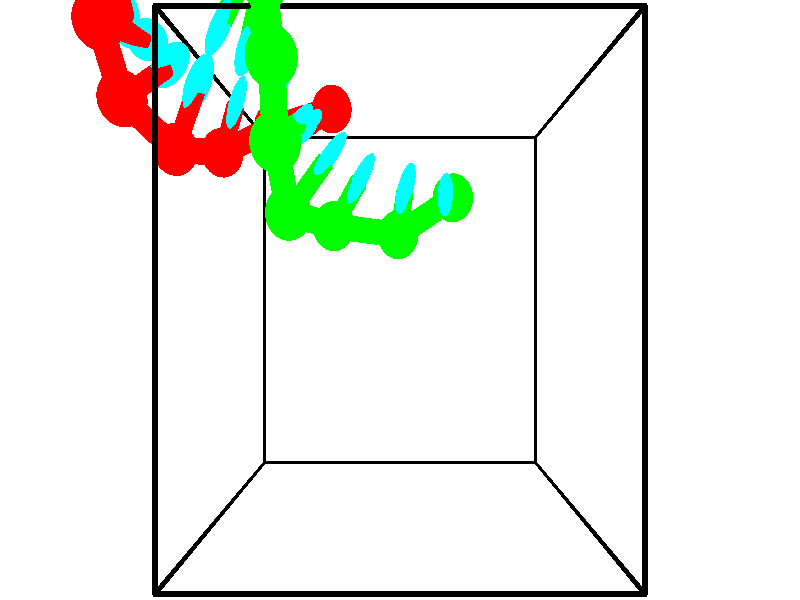 // switches for output
#declare DRAW_BASES = 1; // possible values are 0, 1; only relevant for DNA ribbons
#declare DRAW_BASES_TYPE = 3; // possible values are 1, 2, 3; only relevant for DNA ribbons
#declare DRAW_FOG = 0; // set to 1 to enable fog

#include "colors.inc"

#include "transforms.inc"
background { rgb <1, 1, 1>}

#default {
   normal{
       ripples 0.25
       frequency 0.20
       turbulence 0.2
       lambda 5
   }
	finish {
		phong 0.1
		phong_size 40.
	}
}

// original window dimensions: 1024x640


// camera settings

camera {
	sky <-0, 1, 0>
	up <-0, 1, 0>
	right 1.6 * <1, 0, 0>
	location <2.5, 2.5, 11.1562>
	look_at <2.5, 2.5, 2.5>
	direction <0, 0, -8.6562>
	angle 67.0682
}


# declare cpy_camera_pos = <2.5, 2.5, 11.1562>;
# if (DRAW_FOG = 1)
fog {
	fog_type 2
	up vnormalize(cpy_camera_pos)
	color rgbt<1,1,1,0.3>
	distance 1e-5
	fog_alt 3e-3
	fog_offset 4
}
# end


// LIGHTS

# declare lum = 6;
global_settings {
	ambient_light rgb lum * <0.05, 0.05, 0.05>
	max_trace_level 15
}# declare cpy_direct_light_amount = 0.25;
light_source
{	1000 * <-1, -1, 1>,
	rgb lum * cpy_direct_light_amount
	parallel
}

light_source
{	1000 * <1, 1, -1>,
	rgb lum * cpy_direct_light_amount
	parallel
}

// strand 0

// nucleotide -1

// particle -1
sphere {
	<-0.608390, 6.134962, 4.026947> 0.250000
	pigment { color rgbt <1,0,0,0> }
	no_shadow
}
cylinder {
	<-0.839279, 5.809334, 4.001320>,  <-0.977813, 5.613957, 3.985944>, 0.100000
	pigment { color rgbt <1,0,0,0> }
	no_shadow
}
cylinder {
	<-0.839279, 5.809334, 4.001320>,  <-0.608390, 6.134962, 4.026947>, 0.100000
	pigment { color rgbt <1,0,0,0> }
	no_shadow
}

// particle -1
sphere {
	<-0.839279, 5.809334, 4.001320> 0.100000
	pigment { color rgbt <1,0,0,0> }
	no_shadow
}
sphere {
	0, 1
	scale<0.080000,0.200000,0.300000>
	matrix <0.804748, -0.580413, 0.124503,
		-0.138539, 0.020309, 0.990149,
		-0.577224, -0.814069, -0.064067,
		-1.012446, 5.565113, 3.982100>
	pigment { color rgbt <0,1,1,0> }
	no_shadow
}
cylinder {
	<-0.611544, 5.556017, 4.669508>,  <-0.608390, 6.134962, 4.026947>, 0.130000
	pigment { color rgbt <1,0,0,0> }
	no_shadow
}

// nucleotide -1

// particle -1
sphere {
	<-0.611544, 5.556017, 4.669508> 0.250000
	pigment { color rgbt <1,0,0,0> }
	no_shadow
}
cylinder {
	<-0.671005, 5.371788, 4.319473>,  <-0.706682, 5.261250, 4.109453>, 0.100000
	pigment { color rgbt <1,0,0,0> }
	no_shadow
}
cylinder {
	<-0.671005, 5.371788, 4.319473>,  <-0.611544, 5.556017, 4.669508>, 0.100000
	pigment { color rgbt <1,0,0,0> }
	no_shadow
}

// particle -1
sphere {
	<-0.671005, 5.371788, 4.319473> 0.100000
	pigment { color rgbt <1,0,0,0> }
	no_shadow
}
sphere {
	0, 1
	scale<0.080000,0.200000,0.300000>
	matrix <0.872512, -0.477582, 0.103143,
		-0.465429, -0.748190, 0.472850,
		-0.148654, -0.460574, -0.875085,
		-0.715601, 5.233616, 4.056948>
	pigment { color rgbt <0,1,1,0> }
	no_shadow
}
cylinder {
	<-0.649433, 4.928776, 4.851076>,  <-0.611544, 5.556017, 4.669508>, 0.130000
	pigment { color rgbt <1,0,0,0> }
	no_shadow
}

// nucleotide -1

// particle -1
sphere {
	<-0.649433, 4.928776, 4.851076> 0.250000
	pigment { color rgbt <1,0,0,0> }
	no_shadow
}
cylinder {
	<-0.510063, 4.967751, 4.478172>,  <-0.426441, 4.991135, 4.254430>, 0.100000
	pigment { color rgbt <1,0,0,0> }
	no_shadow
}
cylinder {
	<-0.510063, 4.967751, 4.478172>,  <-0.649433, 4.928776, 4.851076>, 0.100000
	pigment { color rgbt <1,0,0,0> }
	no_shadow
}

// particle -1
sphere {
	<-0.510063, 4.967751, 4.478172> 0.100000
	pigment { color rgbt <1,0,0,0> }
	no_shadow
}
sphere {
	0, 1
	scale<0.080000,0.200000,0.300000>
	matrix <0.834314, -0.485552, 0.261072,
		-0.427223, -0.868761, -0.250471,
		0.348425, 0.097436, -0.932259,
		-0.405536, 4.996981, 4.198495>
	pigment { color rgbt <0,1,1,0> }
	no_shadow
}
cylinder {
	<-0.485012, 4.304443, 4.667150>,  <-0.649433, 4.928776, 4.851076>, 0.130000
	pigment { color rgbt <1,0,0,0> }
	no_shadow
}

// nucleotide -1

// particle -1
sphere {
	<-0.485012, 4.304443, 4.667150> 0.250000
	pigment { color rgbt <1,0,0,0> }
	no_shadow
}
cylinder {
	<-0.283142, 4.553825, 4.428284>,  <-0.162020, 4.703454, 4.284964>, 0.100000
	pigment { color rgbt <1,0,0,0> }
	no_shadow
}
cylinder {
	<-0.283142, 4.553825, 4.428284>,  <-0.485012, 4.304443, 4.667150>, 0.100000
	pigment { color rgbt <1,0,0,0> }
	no_shadow
}

// particle -1
sphere {
	<-0.283142, 4.553825, 4.428284> 0.100000
	pigment { color rgbt <1,0,0,0> }
	no_shadow
}
sphere {
	0, 1
	scale<0.080000,0.200000,0.300000>
	matrix <0.858188, -0.437536, 0.268469,
		-0.093903, -0.647970, -0.755855,
		0.504674, 0.623456, -0.597166,
		-0.131740, 4.740862, 4.249134>
	pigment { color rgbt <0,1,1,0> }
	no_shadow
}
cylinder {
	<-0.113182, 3.957073, 4.133453>,  <-0.485012, 4.304443, 4.667150>, 0.130000
	pigment { color rgbt <1,0,0,0> }
	no_shadow
}

// nucleotide -1

// particle -1
sphere {
	<-0.113182, 3.957073, 4.133453> 0.250000
	pigment { color rgbt <1,0,0,0> }
	no_shadow
}
cylinder {
	<0.077835, 4.289406, 4.247765>,  <0.192445, 4.488806, 4.316351>, 0.100000
	pigment { color rgbt <1,0,0,0> }
	no_shadow
}
cylinder {
	<0.077835, 4.289406, 4.247765>,  <-0.113182, 3.957073, 4.133453>, 0.100000
	pigment { color rgbt <1,0,0,0> }
	no_shadow
}

// particle -1
sphere {
	<0.077835, 4.289406, 4.247765> 0.100000
	pigment { color rgbt <1,0,0,0> }
	no_shadow
}
sphere {
	0, 1
	scale<0.080000,0.200000,0.300000>
	matrix <0.825352, -0.535724, 0.178307,
		0.301242, 0.150719, -0.941561,
		0.477543, 0.830833, 0.285779,
		0.221098, 4.538656, 4.333498>
	pigment { color rgbt <0,1,1,0> }
	no_shadow
}
cylinder {
	<0.303989, 4.016500, 3.687459>,  <-0.113182, 3.957073, 4.133453>, 0.130000
	pigment { color rgbt <1,0,0,0> }
	no_shadow
}

// nucleotide -1

// particle -1
sphere {
	<0.303989, 4.016500, 3.687459> 0.250000
	pigment { color rgbt <1,0,0,0> }
	no_shadow
}
cylinder {
	<0.479866, 4.233368, 3.973877>,  <0.585392, 4.363489, 4.145728>, 0.100000
	pigment { color rgbt <1,0,0,0> }
	no_shadow
}
cylinder {
	<0.479866, 4.233368, 3.973877>,  <0.303989, 4.016500, 3.687459>, 0.100000
	pigment { color rgbt <1,0,0,0> }
	no_shadow
}

// particle -1
sphere {
	<0.479866, 4.233368, 3.973877> 0.100000
	pigment { color rgbt <1,0,0,0> }
	no_shadow
}
sphere {
	0, 1
	scale<0.080000,0.200000,0.300000>
	matrix <0.893789, -0.342589, -0.289439,
		0.088384, 0.767258, -0.635219,
		0.439693, 0.542169, 0.716046,
		0.611774, 4.396019, 4.188691>
	pigment { color rgbt <0,1,1,0> }
	no_shadow
}
cylinder {
	<0.884750, 4.351418, 3.404315>,  <0.303989, 4.016500, 3.687459>, 0.130000
	pigment { color rgbt <1,0,0,0> }
	no_shadow
}

// nucleotide -1

// particle -1
sphere {
	<0.884750, 4.351418, 3.404315> 0.250000
	pigment { color rgbt <1,0,0,0> }
	no_shadow
}
cylinder {
	<0.949951, 4.341011, 3.798828>,  <0.989072, 4.334767, 4.035536>, 0.100000
	pigment { color rgbt <1,0,0,0> }
	no_shadow
}
cylinder {
	<0.949951, 4.341011, 3.798828>,  <0.884750, 4.351418, 3.404315>, 0.100000
	pigment { color rgbt <1,0,0,0> }
	no_shadow
}

// particle -1
sphere {
	<0.949951, 4.341011, 3.798828> 0.100000
	pigment { color rgbt <1,0,0,0> }
	no_shadow
}
sphere {
	0, 1
	scale<0.080000,0.200000,0.300000>
	matrix <0.859428, -0.487229, -0.154890,
		0.484575, 0.872887, -0.057058,
		0.163002, -0.026018, 0.986283,
		0.998852, 4.333206, 4.094713>
	pigment { color rgbt <0,1,1,0> }
	no_shadow
}
cylinder {
	<1.631330, 4.528687, 3.453605>,  <0.884750, 4.351418, 3.404315>, 0.130000
	pigment { color rgbt <1,0,0,0> }
	no_shadow
}

// nucleotide -1

// particle -1
sphere {
	<1.631330, 4.528687, 3.453605> 0.250000
	pigment { color rgbt <1,0,0,0> }
	no_shadow
}
cylinder {
	<1.504974, 4.341721, 3.783875>,  <1.429161, 4.229540, 3.982036>, 0.100000
	pigment { color rgbt <1,0,0,0> }
	no_shadow
}
cylinder {
	<1.504974, 4.341721, 3.783875>,  <1.631330, 4.528687, 3.453605>, 0.100000
	pigment { color rgbt <1,0,0,0> }
	no_shadow
}

// particle -1
sphere {
	<1.504974, 4.341721, 3.783875> 0.100000
	pigment { color rgbt <1,0,0,0> }
	no_shadow
}
sphere {
	0, 1
	scale<0.080000,0.200000,0.300000>
	matrix <0.768315, -0.636614, -0.066445,
		0.556692, 0.613388, 0.560223,
		-0.315889, -0.467417, 0.825673,
		1.410208, 4.201496, 4.031576>
	pigment { color rgbt <0,1,1,0> }
	no_shadow
}
// strand 1

// nucleotide -1

// particle -1
sphere {
	<3.153134, 3.551614, 3.686635> 0.250000
	pigment { color rgbt <0,1,0,0> }
	no_shadow
}
cylinder {
	<3.072514, 3.513977, 4.076614>,  <3.024142, 3.491395, 4.310602>, 0.100000
	pigment { color rgbt <0,1,0,0> }
	no_shadow
}
cylinder {
	<3.072514, 3.513977, 4.076614>,  <3.153134, 3.551614, 3.686635>, 0.100000
	pigment { color rgbt <0,1,0,0> }
	no_shadow
}

// particle -1
sphere {
	<3.072514, 3.513977, 4.076614> 0.100000
	pigment { color rgbt <0,1,0,0> }
	no_shadow
}
sphere {
	0, 1
	scale<0.080000,0.200000,0.300000>
	matrix <-0.977482, 0.082841, -0.194079,
		-0.062506, -0.992112, -0.108659,
		-0.201549, -0.094081, 0.974950,
		3.012048, 3.485749, 4.369099>
	pigment { color rgbt <0,1,1,0> }
	no_shadow
}
cylinder {
	<2.475950, 3.169760, 3.708628>,  <3.153134, 3.551614, 3.686635>, 0.130000
	pigment { color rgbt <0,1,0,0> }
	no_shadow
}

// nucleotide -1

// particle -1
sphere {
	<2.475950, 3.169760, 3.708628> 0.250000
	pigment { color rgbt <0,1,0,0> }
	no_shadow
}
cylinder {
	<2.525776, 3.388992, 4.039467>,  <2.555671, 3.520532, 4.237970>, 0.100000
	pigment { color rgbt <0,1,0,0> }
	no_shadow
}
cylinder {
	<2.525776, 3.388992, 4.039467>,  <2.475950, 3.169760, 3.708628>, 0.100000
	pigment { color rgbt <0,1,0,0> }
	no_shadow
}

// particle -1
sphere {
	<2.525776, 3.388992, 4.039467> 0.100000
	pigment { color rgbt <0,1,0,0> }
	no_shadow
}
sphere {
	0, 1
	scale<0.080000,0.200000,0.300000>
	matrix <-0.904365, 0.405638, -0.132597,
		-0.408176, -0.731482, 0.546193,
		0.124564, 0.548081, 0.827098,
		2.563145, 3.553416, 4.287596>
	pigment { color rgbt <0,1,1,0> }
	no_shadow
}
cylinder {
	<1.702735, 3.240379, 3.888125>,  <2.475950, 3.169760, 3.708628>, 0.130000
	pigment { color rgbt <0,1,0,0> }
	no_shadow
}

// nucleotide -1

// particle -1
sphere {
	<1.702735, 3.240379, 3.888125> 0.250000
	pigment { color rgbt <0,1,0,0> }
	no_shadow
}
cylinder {
	<1.902779, 3.468643, 4.148659>,  <2.022805, 3.605602, 4.304979>, 0.100000
	pigment { color rgbt <0,1,0,0> }
	no_shadow
}
cylinder {
	<1.902779, 3.468643, 4.148659>,  <1.702735, 3.240379, 3.888125>, 0.100000
	pigment { color rgbt <0,1,0,0> }
	no_shadow
}

// particle -1
sphere {
	<1.902779, 3.468643, 4.148659> 0.100000
	pigment { color rgbt <0,1,0,0> }
	no_shadow
}
sphere {
	0, 1
	scale<0.080000,0.200000,0.300000>
	matrix <-0.850520, 0.465100, 0.245556,
		-0.162806, -0.676778, 0.717959,
		0.500110, 0.570660, 0.651335,
		2.052812, 3.639841, 4.344059>
	pigment { color rgbt <0,1,1,0> }
	no_shadow
}
cylinder {
	<1.287558, 3.287568, 4.591096>,  <1.702735, 3.240379, 3.888125>, 0.130000
	pigment { color rgbt <0,1,0,0> }
	no_shadow
}

// nucleotide -1

// particle -1
sphere {
	<1.287558, 3.287568, 4.591096> 0.250000
	pigment { color rgbt <0,1,0,0> }
	no_shadow
}
cylinder {
	<1.528866, 3.596024, 4.509697>,  <1.673650, 3.781097, 4.460857>, 0.100000
	pigment { color rgbt <0,1,0,0> }
	no_shadow
}
cylinder {
	<1.528866, 3.596024, 4.509697>,  <1.287558, 3.287568, 4.591096>, 0.100000
	pigment { color rgbt <0,1,0,0> }
	no_shadow
}

// particle -1
sphere {
	<1.528866, 3.596024, 4.509697> 0.100000
	pigment { color rgbt <0,1,0,0> }
	no_shadow
}
sphere {
	0, 1
	scale<0.080000,0.200000,0.300000>
	matrix <-0.773150, 0.628080, 0.088063,
		0.195722, 0.104208, 0.975107,
		0.603268, 0.771139, -0.203497,
		1.709846, 3.827365, 4.448648>
	pigment { color rgbt <0,1,1,0> }
	no_shadow
}
cylinder {
	<1.274561, 3.793514, 5.219085>,  <1.287558, 3.287568, 4.591096>, 0.130000
	pigment { color rgbt <0,1,0,0> }
	no_shadow
}

// nucleotide -1

// particle -1
sphere {
	<1.274561, 3.793514, 5.219085> 0.250000
	pigment { color rgbt <0,1,0,0> }
	no_shadow
}
cylinder {
	<1.346638, 3.970917, 4.867897>,  <1.389884, 4.077358, 4.657184>, 0.100000
	pigment { color rgbt <0,1,0,0> }
	no_shadow
}
cylinder {
	<1.346638, 3.970917, 4.867897>,  <1.274561, 3.793514, 5.219085>, 0.100000
	pigment { color rgbt <0,1,0,0> }
	no_shadow
}

// particle -1
sphere {
	<1.346638, 3.970917, 4.867897> 0.100000
	pigment { color rgbt <0,1,0,0> }
	no_shadow
}
sphere {
	0, 1
	scale<0.080000,0.200000,0.300000>
	matrix <-0.764132, 0.625164, 0.158974,
		0.619381, 0.642238, 0.451550,
		0.180193, 0.443509, -0.877969,
		1.400695, 4.103969, 4.604506>
	pigment { color rgbt <0,1,1,0> }
	no_shadow
}
cylinder {
	<1.257648, 4.461113, 5.323267>,  <1.274561, 3.793514, 5.219085>, 0.130000
	pigment { color rgbt <0,1,0,0> }
	no_shadow
}

// nucleotide -1

// particle -1
sphere {
	<1.257648, 4.461113, 5.323267> 0.250000
	pigment { color rgbt <0,1,0,0> }
	no_shadow
}
cylinder {
	<1.196995, 4.432144, 4.928955>,  <1.160603, 4.414762, 4.692368>, 0.100000
	pigment { color rgbt <0,1,0,0> }
	no_shadow
}
cylinder {
	<1.196995, 4.432144, 4.928955>,  <1.257648, 4.461113, 5.323267>, 0.100000
	pigment { color rgbt <0,1,0,0> }
	no_shadow
}

// particle -1
sphere {
	<1.196995, 4.432144, 4.928955> 0.100000
	pigment { color rgbt <0,1,0,0> }
	no_shadow
}
sphere {
	0, 1
	scale<0.080000,0.200000,0.300000>
	matrix <-0.724726, 0.686327, 0.061054,
		0.672146, 0.723678, -0.156556,
		-0.151632, -0.072423, -0.985780,
		1.151505, 4.410417, 4.633221>
	pigment { color rgbt <0,1,1,0> }
	no_shadow
}
cylinder {
	<1.138567, 5.180554, 5.126394>,  <1.257648, 4.461113, 5.323267>, 0.130000
	pigment { color rgbt <0,1,0,0> }
	no_shadow
}

// nucleotide -1

// particle -1
sphere {
	<1.138567, 5.180554, 5.126394> 0.250000
	pigment { color rgbt <0,1,0,0> }
	no_shadow
}
cylinder {
	<0.977299, 4.947266, 4.844315>,  <0.880538, 4.807292, 4.675067>, 0.100000
	pigment { color rgbt <0,1,0,0> }
	no_shadow
}
cylinder {
	<0.977299, 4.947266, 4.844315>,  <1.138567, 5.180554, 5.126394>, 0.100000
	pigment { color rgbt <0,1,0,0> }
	no_shadow
}

// particle -1
sphere {
	<0.977299, 4.947266, 4.844315> 0.100000
	pigment { color rgbt <0,1,0,0> }
	no_shadow
}
sphere {
	0, 1
	scale<0.080000,0.200000,0.300000>
	matrix <-0.835243, 0.549394, 0.023152,
		0.373930, 0.598346, -0.708631,
		-0.403170, -0.583222, -0.705199,
		0.856348, 4.772299, 4.632755>
	pigment { color rgbt <0,1,1,0> }
	no_shadow
}
cylinder {
	<0.901638, 5.589083, 4.633675>,  <1.138567, 5.180554, 5.126394>, 0.130000
	pigment { color rgbt <0,1,0,0> }
	no_shadow
}

// nucleotide -1

// particle -1
sphere {
	<0.901638, 5.589083, 4.633675> 0.250000
	pigment { color rgbt <0,1,0,0> }
	no_shadow
}
cylinder {
	<0.689648, 5.254379, 4.578598>,  <0.562453, 5.053557, 4.545552>, 0.100000
	pigment { color rgbt <0,1,0,0> }
	no_shadow
}
cylinder {
	<0.689648, 5.254379, 4.578598>,  <0.901638, 5.589083, 4.633675>, 0.100000
	pigment { color rgbt <0,1,0,0> }
	no_shadow
}

// particle -1
sphere {
	<0.689648, 5.254379, 4.578598> 0.100000
	pigment { color rgbt <0,1,0,0> }
	no_shadow
}
sphere {
	0, 1
	scale<0.080000,0.200000,0.300000>
	matrix <-0.848004, 0.523675, 0.081573,
		0.003849, 0.159995, -0.987110,
		-0.529976, -0.836759, -0.137692,
		0.530655, 5.003352, 4.537291>
	pigment { color rgbt <0,1,1,0> }
	no_shadow
}
// box output
cylinder {
	<0.000000, 0.000000, 0.000000>,  <5.000000, 0.000000, 0.000000>, 0.025000
	pigment { color rgbt <0,0,0,0> }
	no_shadow
}
cylinder {
	<0.000000, 0.000000, 0.000000>,  <0.000000, 5.000000, 0.000000>, 0.025000
	pigment { color rgbt <0,0,0,0> }
	no_shadow
}
cylinder {
	<0.000000, 0.000000, 0.000000>,  <0.000000, 0.000000, 5.000000>, 0.025000
	pigment { color rgbt <0,0,0,0> }
	no_shadow
}
cylinder {
	<5.000000, 5.000000, 5.000000>,  <0.000000, 5.000000, 5.000000>, 0.025000
	pigment { color rgbt <0,0,0,0> }
	no_shadow
}
cylinder {
	<5.000000, 5.000000, 5.000000>,  <5.000000, 0.000000, 5.000000>, 0.025000
	pigment { color rgbt <0,0,0,0> }
	no_shadow
}
cylinder {
	<5.000000, 5.000000, 5.000000>,  <5.000000, 5.000000, 0.000000>, 0.025000
	pigment { color rgbt <0,0,0,0> }
	no_shadow
}
cylinder {
	<0.000000, 0.000000, 5.000000>,  <0.000000, 5.000000, 5.000000>, 0.025000
	pigment { color rgbt <0,0,0,0> }
	no_shadow
}
cylinder {
	<0.000000, 0.000000, 5.000000>,  <5.000000, 0.000000, 5.000000>, 0.025000
	pigment { color rgbt <0,0,0,0> }
	no_shadow
}
cylinder {
	<5.000000, 5.000000, 0.000000>,  <0.000000, 5.000000, 0.000000>, 0.025000
	pigment { color rgbt <0,0,0,0> }
	no_shadow
}
cylinder {
	<5.000000, 5.000000, 0.000000>,  <5.000000, 0.000000, 0.000000>, 0.025000
	pigment { color rgbt <0,0,0,0> }
	no_shadow
}
cylinder {
	<5.000000, 0.000000, 5.000000>,  <5.000000, 0.000000, 0.000000>, 0.025000
	pigment { color rgbt <0,0,0,0> }
	no_shadow
}
cylinder {
	<0.000000, 5.000000, 0.000000>,  <0.000000, 5.000000, 5.000000>, 0.025000
	pigment { color rgbt <0,0,0,0> }
	no_shadow
}
// end of box output
